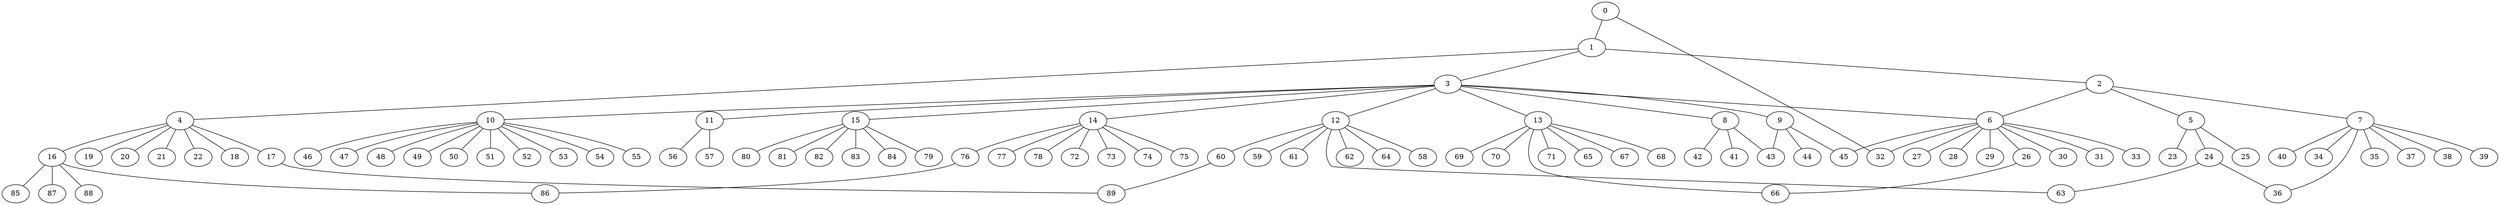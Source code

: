 
graph graphname {
    0 -- 1
0 -- 32
1 -- 2
1 -- 3
1 -- 4
2 -- 5
2 -- 6
2 -- 7
3 -- 8
3 -- 9
3 -- 10
3 -- 11
3 -- 12
3 -- 13
3 -- 14
3 -- 15
3 -- 6
4 -- 16
4 -- 17
4 -- 18
4 -- 19
4 -- 20
4 -- 21
4 -- 22
5 -- 24
5 -- 25
5 -- 23
6 -- 32
6 -- 33
6 -- 26
6 -- 27
6 -- 28
6 -- 29
6 -- 30
6 -- 31
6 -- 45
7 -- 35
7 -- 36
7 -- 37
7 -- 38
7 -- 39
7 -- 40
7 -- 34
8 -- 41
8 -- 42
8 -- 43
9 -- 44
9 -- 45
9 -- 43
10 -- 46
10 -- 47
10 -- 48
10 -- 49
10 -- 50
10 -- 51
10 -- 52
10 -- 53
10 -- 54
10 -- 55
11 -- 56
11 -- 57
12 -- 64
12 -- 58
12 -- 59
12 -- 60
12 -- 61
12 -- 62
12 -- 63
13 -- 65
13 -- 66
13 -- 67
13 -- 68
13 -- 69
13 -- 70
13 -- 71
14 -- 72
14 -- 73
14 -- 74
14 -- 75
14 -- 76
14 -- 77
14 -- 78
15 -- 79
15 -- 80
15 -- 81
15 -- 82
15 -- 83
15 -- 84
16 -- 88
16 -- 85
16 -- 86
16 -- 87
17 -- 89
24 -- 36
24 -- 63
26 -- 66
60 -- 89
76 -- 86

}

